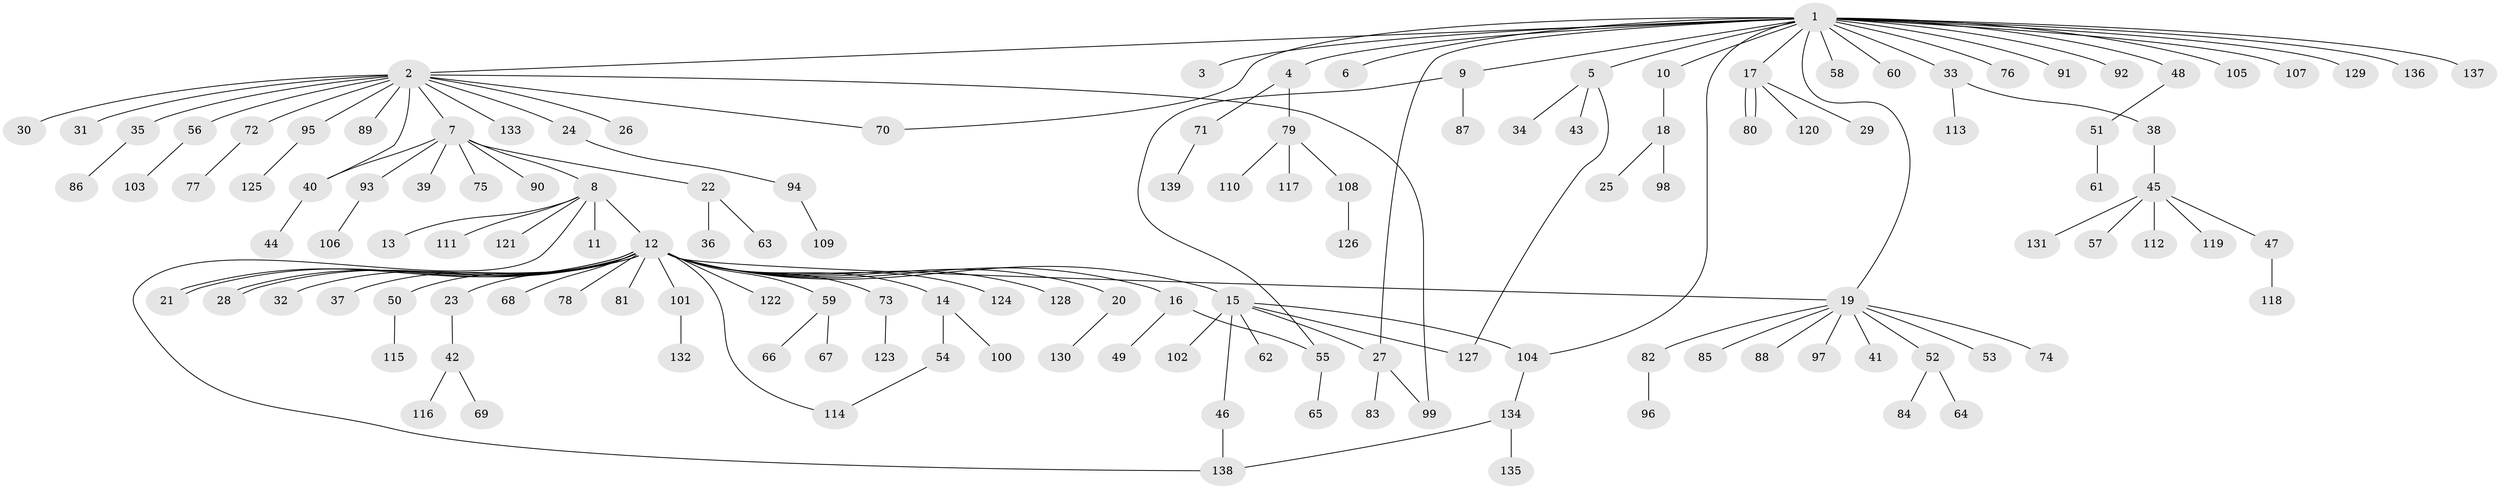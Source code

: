// coarse degree distribution, {23: 0.01020408163265306, 14: 0.01020408163265306, 1: 0.6428571428571429, 3: 0.07142857142857142, 7: 0.01020408163265306, 6: 0.02040816326530612, 2: 0.20408163265306123, 20: 0.01020408163265306, 9: 0.01020408163265306, 5: 0.01020408163265306}
// Generated by graph-tools (version 1.1) at 2025/50/03/04/25 22:50:22]
// undirected, 139 vertices, 152 edges
graph export_dot {
  node [color=gray90,style=filled];
  1;
  2;
  3;
  4;
  5;
  6;
  7;
  8;
  9;
  10;
  11;
  12;
  13;
  14;
  15;
  16;
  17;
  18;
  19;
  20;
  21;
  22;
  23;
  24;
  25;
  26;
  27;
  28;
  29;
  30;
  31;
  32;
  33;
  34;
  35;
  36;
  37;
  38;
  39;
  40;
  41;
  42;
  43;
  44;
  45;
  46;
  47;
  48;
  49;
  50;
  51;
  52;
  53;
  54;
  55;
  56;
  57;
  58;
  59;
  60;
  61;
  62;
  63;
  64;
  65;
  66;
  67;
  68;
  69;
  70;
  71;
  72;
  73;
  74;
  75;
  76;
  77;
  78;
  79;
  80;
  81;
  82;
  83;
  84;
  85;
  86;
  87;
  88;
  89;
  90;
  91;
  92;
  93;
  94;
  95;
  96;
  97;
  98;
  99;
  100;
  101;
  102;
  103;
  104;
  105;
  106;
  107;
  108;
  109;
  110;
  111;
  112;
  113;
  114;
  115;
  116;
  117;
  118;
  119;
  120;
  121;
  122;
  123;
  124;
  125;
  126;
  127;
  128;
  129;
  130;
  131;
  132;
  133;
  134;
  135;
  136;
  137;
  138;
  139;
  1 -- 2;
  1 -- 3;
  1 -- 4;
  1 -- 5;
  1 -- 6;
  1 -- 9;
  1 -- 10;
  1 -- 17;
  1 -- 19;
  1 -- 27;
  1 -- 33;
  1 -- 48;
  1 -- 58;
  1 -- 60;
  1 -- 70;
  1 -- 76;
  1 -- 91;
  1 -- 92;
  1 -- 104;
  1 -- 105;
  1 -- 107;
  1 -- 129;
  1 -- 136;
  1 -- 137;
  2 -- 7;
  2 -- 24;
  2 -- 26;
  2 -- 30;
  2 -- 31;
  2 -- 35;
  2 -- 40;
  2 -- 56;
  2 -- 70;
  2 -- 72;
  2 -- 89;
  2 -- 95;
  2 -- 99;
  2 -- 133;
  4 -- 71;
  4 -- 79;
  5 -- 34;
  5 -- 43;
  5 -- 127;
  7 -- 8;
  7 -- 22;
  7 -- 39;
  7 -- 40;
  7 -- 75;
  7 -- 90;
  7 -- 93;
  8 -- 11;
  8 -- 12;
  8 -- 13;
  8 -- 111;
  8 -- 121;
  8 -- 138;
  9 -- 55;
  9 -- 87;
  10 -- 18;
  12 -- 14;
  12 -- 15;
  12 -- 16;
  12 -- 19;
  12 -- 20;
  12 -- 21;
  12 -- 21;
  12 -- 23;
  12 -- 28;
  12 -- 28;
  12 -- 32;
  12 -- 37;
  12 -- 50;
  12 -- 59;
  12 -- 68;
  12 -- 73;
  12 -- 78;
  12 -- 81;
  12 -- 101;
  12 -- 114;
  12 -- 122;
  12 -- 124;
  12 -- 128;
  14 -- 54;
  14 -- 100;
  15 -- 27;
  15 -- 46;
  15 -- 62;
  15 -- 102;
  15 -- 104;
  15 -- 127;
  16 -- 49;
  16 -- 55;
  17 -- 29;
  17 -- 80;
  17 -- 80;
  17 -- 120;
  18 -- 25;
  18 -- 98;
  19 -- 41;
  19 -- 52;
  19 -- 53;
  19 -- 74;
  19 -- 82;
  19 -- 85;
  19 -- 88;
  19 -- 97;
  20 -- 130;
  22 -- 36;
  22 -- 63;
  23 -- 42;
  24 -- 94;
  27 -- 83;
  27 -- 99;
  33 -- 38;
  33 -- 113;
  35 -- 86;
  38 -- 45;
  40 -- 44;
  42 -- 69;
  42 -- 116;
  45 -- 47;
  45 -- 57;
  45 -- 112;
  45 -- 119;
  45 -- 131;
  46 -- 138;
  47 -- 118;
  48 -- 51;
  50 -- 115;
  51 -- 61;
  52 -- 64;
  52 -- 84;
  54 -- 114;
  55 -- 65;
  56 -- 103;
  59 -- 66;
  59 -- 67;
  71 -- 139;
  72 -- 77;
  73 -- 123;
  79 -- 108;
  79 -- 110;
  79 -- 117;
  82 -- 96;
  93 -- 106;
  94 -- 109;
  95 -- 125;
  101 -- 132;
  104 -- 134;
  108 -- 126;
  134 -- 135;
  134 -- 138;
}
